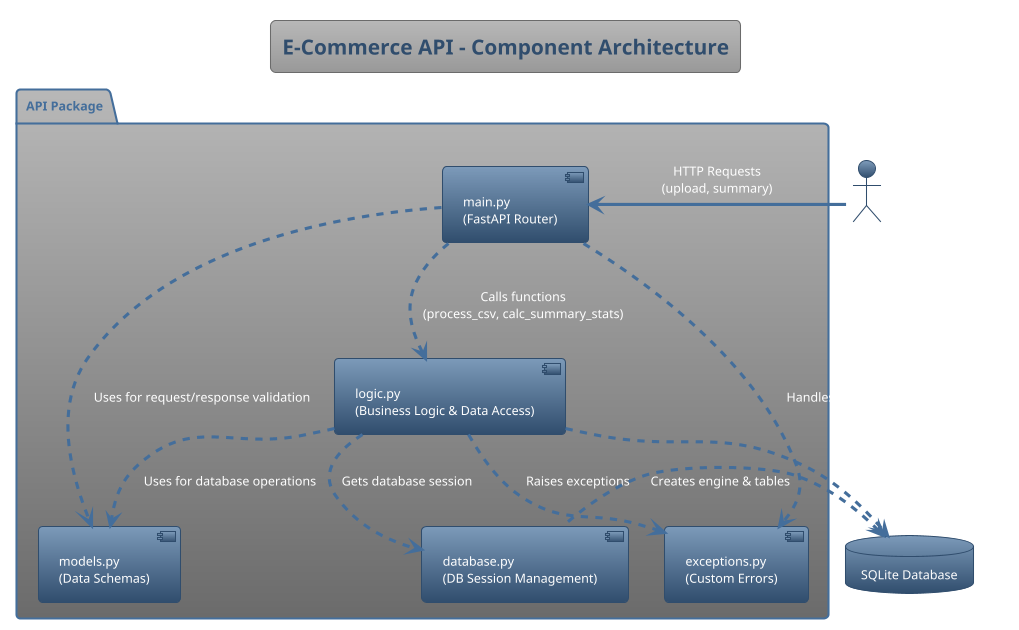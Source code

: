 @startuml ProjectDiagram
!theme spacelab

title E-Commerce API - Component Architecture

actor Client as client

package "API Package" {
  component "main.py\n(FastAPI Router)" as main
  component "logic.py\n(Business Logic & Data Access)" as logic
  component "models.py\n(Data Schemas)" as models
  component "database.py\n(DB Session Management)" as database
  component "exceptions.py\n(Custom Errors)" as exceptions
}

database "SQLite Database" as db

client -right-> main : HTTP Requests\n(upload, summary)

main ..> logic : Calls functions\n(process_csv, calc_summary_stats)
main ..> models : Uses for request/response validation
main ..> exceptions : Handles specific exceptions

logic ..> models : Uses for database operations
logic ..> database : Gets database session
logic ..> exceptions : Raises exceptions
logic .right.> db : Executes queries via ORM

database -left.> db : Creates engine & tables

@enduml

